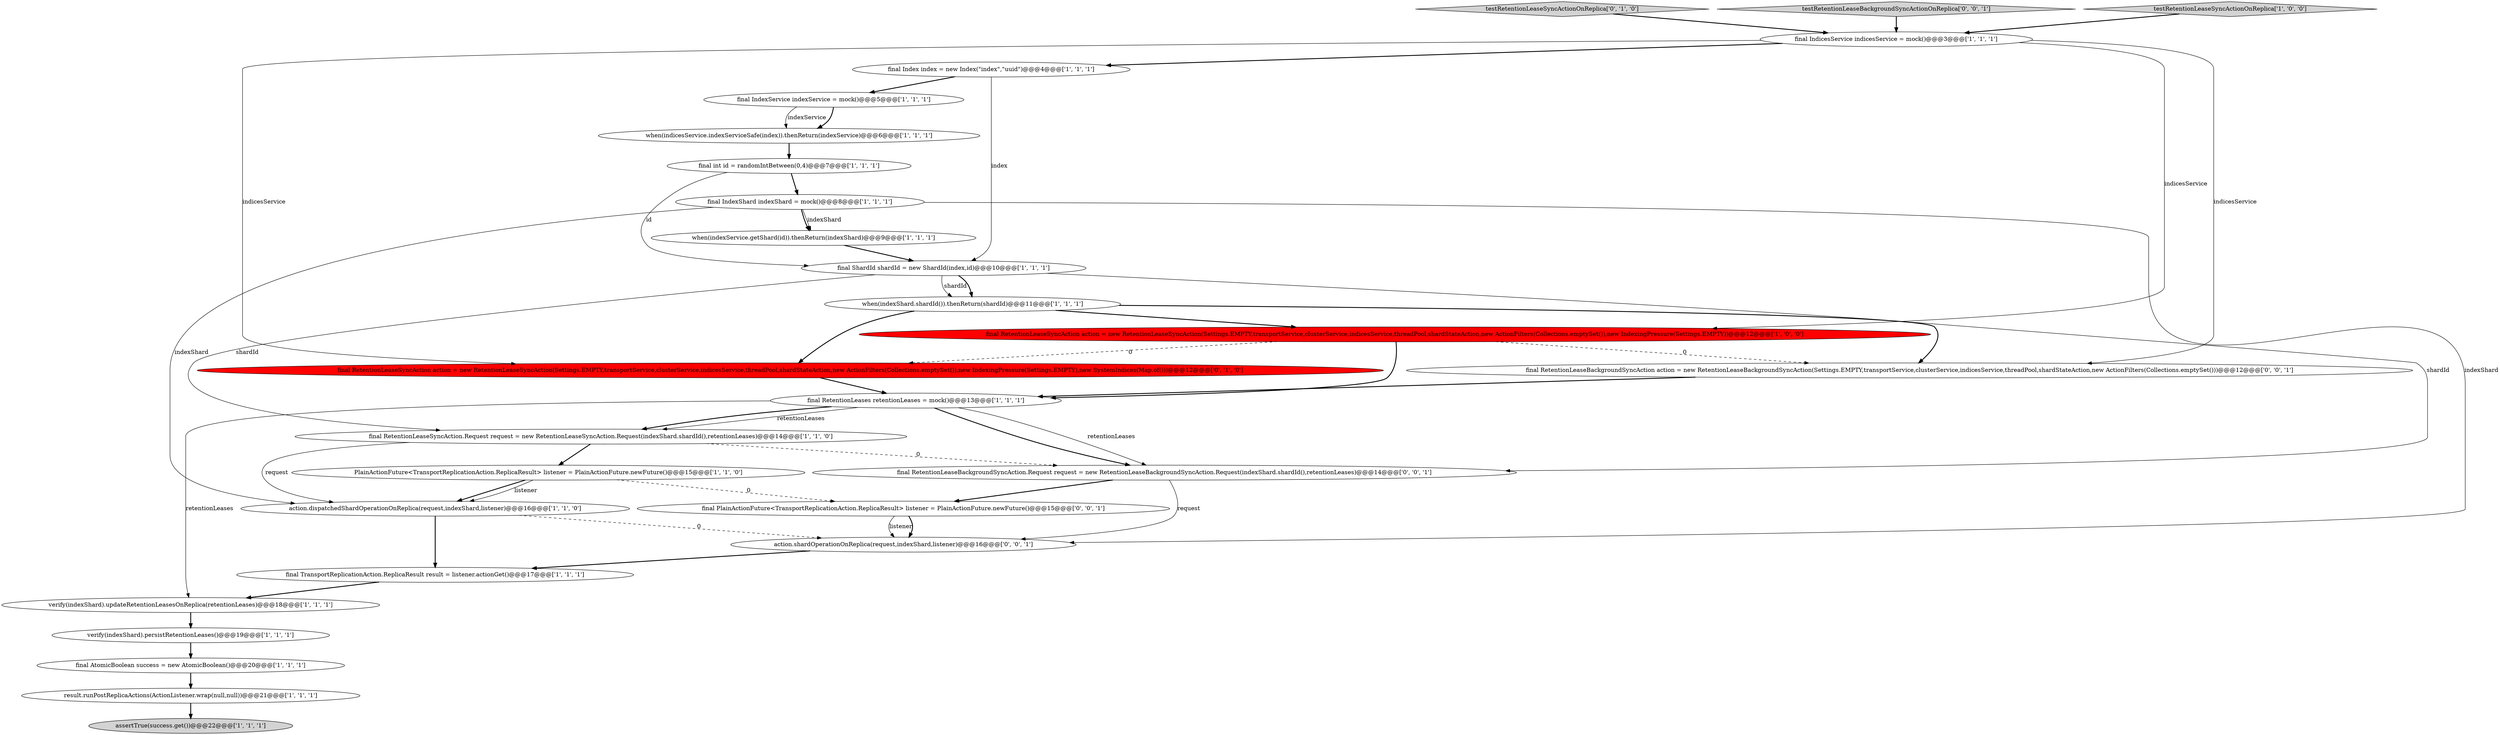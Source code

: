 digraph {
5 [style = filled, label = "action.dispatchedShardOperationOnReplica(request,indexShard,listener)@@@16@@@['1', '1', '0']", fillcolor = white, shape = ellipse image = "AAA0AAABBB1BBB"];
9 [style = filled, label = "final ShardId shardId = new ShardId(index,id)@@@10@@@['1', '1', '1']", fillcolor = white, shape = ellipse image = "AAA0AAABBB1BBB"];
23 [style = filled, label = "action.shardOperationOnReplica(request,indexShard,listener)@@@16@@@['0', '0', '1']", fillcolor = white, shape = ellipse image = "AAA0AAABBB3BBB"];
25 [style = filled, label = "final RetentionLeaseBackgroundSyncAction action = new RetentionLeaseBackgroundSyncAction(Settings.EMPTY,transportService,clusterService,indicesService,threadPool,shardStateAction,new ActionFilters(Collections.emptySet()))@@@12@@@['0', '0', '1']", fillcolor = white, shape = ellipse image = "AAA0AAABBB3BBB"];
22 [style = filled, label = "final RetentionLeaseSyncAction action = new RetentionLeaseSyncAction(Settings.EMPTY,transportService,clusterService,indicesService,threadPool,shardStateAction,new ActionFilters(Collections.emptySet()),new IndexingPressure(Settings.EMPTY),new SystemIndices(Map.of()))@@@12@@@['0', '1', '0']", fillcolor = red, shape = ellipse image = "AAA1AAABBB2BBB"];
14 [style = filled, label = "final Index index = new Index(\"index\",\"uuid\")@@@4@@@['1', '1', '1']", fillcolor = white, shape = ellipse image = "AAA0AAABBB1BBB"];
0 [style = filled, label = "final IndicesService indicesService = mock()@@@3@@@['1', '1', '1']", fillcolor = white, shape = ellipse image = "AAA0AAABBB1BBB"];
16 [style = filled, label = "assertTrue(success.get())@@@22@@@['1', '1', '1']", fillcolor = lightgray, shape = ellipse image = "AAA0AAABBB1BBB"];
1 [style = filled, label = "final int id = randomIntBetween(0,4)@@@7@@@['1', '1', '1']", fillcolor = white, shape = ellipse image = "AAA0AAABBB1BBB"];
20 [style = filled, label = "final TransportReplicationAction.ReplicaResult result = listener.actionGet()@@@17@@@['1', '1', '1']", fillcolor = white, shape = ellipse image = "AAA0AAABBB1BBB"];
8 [style = filled, label = "PlainActionFuture<TransportReplicationAction.ReplicaResult> listener = PlainActionFuture.newFuture()@@@15@@@['1', '1', '0']", fillcolor = white, shape = ellipse image = "AAA0AAABBB1BBB"];
11 [style = filled, label = "verify(indexShard).updateRetentionLeasesOnReplica(retentionLeases)@@@18@@@['1', '1', '1']", fillcolor = white, shape = ellipse image = "AAA0AAABBB1BBB"];
19 [style = filled, label = "final RetentionLeaseSyncAction.Request request = new RetentionLeaseSyncAction.Request(indexShard.shardId(),retentionLeases)@@@14@@@['1', '1', '0']", fillcolor = white, shape = ellipse image = "AAA0AAABBB1BBB"];
17 [style = filled, label = "final AtomicBoolean success = new AtomicBoolean()@@@20@@@['1', '1', '1']", fillcolor = white, shape = ellipse image = "AAA0AAABBB1BBB"];
21 [style = filled, label = "testRetentionLeaseSyncActionOnReplica['0', '1', '0']", fillcolor = lightgray, shape = diamond image = "AAA0AAABBB2BBB"];
3 [style = filled, label = "result.runPostReplicaActions(ActionListener.wrap(null,null))@@@21@@@['1', '1', '1']", fillcolor = white, shape = ellipse image = "AAA0AAABBB1BBB"];
4 [style = filled, label = "final IndexShard indexShard = mock()@@@8@@@['1', '1', '1']", fillcolor = white, shape = ellipse image = "AAA0AAABBB1BBB"];
26 [style = filled, label = "final RetentionLeaseBackgroundSyncAction.Request request = new RetentionLeaseBackgroundSyncAction.Request(indexShard.shardId(),retentionLeases)@@@14@@@['0', '0', '1']", fillcolor = white, shape = ellipse image = "AAA0AAABBB3BBB"];
24 [style = filled, label = "testRetentionLeaseBackgroundSyncActionOnReplica['0', '0', '1']", fillcolor = lightgray, shape = diamond image = "AAA0AAABBB3BBB"];
13 [style = filled, label = "when(indexShard.shardId()).thenReturn(shardId)@@@11@@@['1', '1', '1']", fillcolor = white, shape = ellipse image = "AAA0AAABBB1BBB"];
15 [style = filled, label = "final IndexService indexService = mock()@@@5@@@['1', '1', '1']", fillcolor = white, shape = ellipse image = "AAA0AAABBB1BBB"];
18 [style = filled, label = "testRetentionLeaseSyncActionOnReplica['1', '0', '0']", fillcolor = lightgray, shape = diamond image = "AAA0AAABBB1BBB"];
2 [style = filled, label = "when(indicesService.indexServiceSafe(index)).thenReturn(indexService)@@@6@@@['1', '1', '1']", fillcolor = white, shape = ellipse image = "AAA0AAABBB1BBB"];
10 [style = filled, label = "final RetentionLeaseSyncAction action = new RetentionLeaseSyncAction(Settings.EMPTY,transportService,clusterService,indicesService,threadPool,shardStateAction,new ActionFilters(Collections.emptySet()),new IndexingPressure(Settings.EMPTY))@@@12@@@['1', '0', '0']", fillcolor = red, shape = ellipse image = "AAA1AAABBB1BBB"];
27 [style = filled, label = "final PlainActionFuture<TransportReplicationAction.ReplicaResult> listener = PlainActionFuture.newFuture()@@@15@@@['0', '0', '1']", fillcolor = white, shape = ellipse image = "AAA0AAABBB3BBB"];
12 [style = filled, label = "final RetentionLeases retentionLeases = mock()@@@13@@@['1', '1', '1']", fillcolor = white, shape = ellipse image = "AAA0AAABBB1BBB"];
6 [style = filled, label = "verify(indexShard).persistRetentionLeases()@@@19@@@['1', '1', '1']", fillcolor = white, shape = ellipse image = "AAA0AAABBB1BBB"];
7 [style = filled, label = "when(indexService.getShard(id)).thenReturn(indexShard)@@@9@@@['1', '1', '1']", fillcolor = white, shape = ellipse image = "AAA0AAABBB1BBB"];
6->17 [style = bold, label=""];
13->10 [style = bold, label=""];
13->25 [style = bold, label=""];
1->4 [style = bold, label=""];
15->2 [style = bold, label=""];
23->20 [style = bold, label=""];
9->26 [style = solid, label="shardId"];
9->19 [style = solid, label="shardId"];
21->0 [style = bold, label=""];
5->20 [style = bold, label=""];
9->13 [style = solid, label="shardId"];
2->1 [style = bold, label=""];
24->0 [style = bold, label=""];
5->23 [style = dashed, label="0"];
11->6 [style = bold, label=""];
0->22 [style = solid, label="indicesService"];
19->5 [style = solid, label="request"];
0->25 [style = solid, label="indicesService"];
12->26 [style = solid, label="retentionLeases"];
12->26 [style = bold, label=""];
3->16 [style = bold, label=""];
12->19 [style = solid, label="retentionLeases"];
10->22 [style = dashed, label="0"];
27->23 [style = solid, label="listener"];
4->5 [style = solid, label="indexShard"];
19->8 [style = bold, label=""];
4->7 [style = bold, label=""];
7->9 [style = bold, label=""];
26->23 [style = solid, label="request"];
26->27 [style = bold, label=""];
1->9 [style = solid, label="id"];
0->14 [style = bold, label=""];
4->23 [style = solid, label="indexShard"];
19->26 [style = dashed, label="0"];
8->5 [style = bold, label=""];
25->12 [style = bold, label=""];
10->12 [style = bold, label=""];
12->11 [style = solid, label="retentionLeases"];
22->12 [style = bold, label=""];
4->7 [style = solid, label="indexShard"];
17->3 [style = bold, label=""];
9->13 [style = bold, label=""];
8->27 [style = dashed, label="0"];
14->15 [style = bold, label=""];
27->23 [style = bold, label=""];
0->10 [style = solid, label="indicesService"];
13->22 [style = bold, label=""];
12->19 [style = bold, label=""];
8->5 [style = solid, label="listener"];
15->2 [style = solid, label="indexService"];
18->0 [style = bold, label=""];
10->25 [style = dashed, label="0"];
14->9 [style = solid, label="index"];
20->11 [style = bold, label=""];
}
